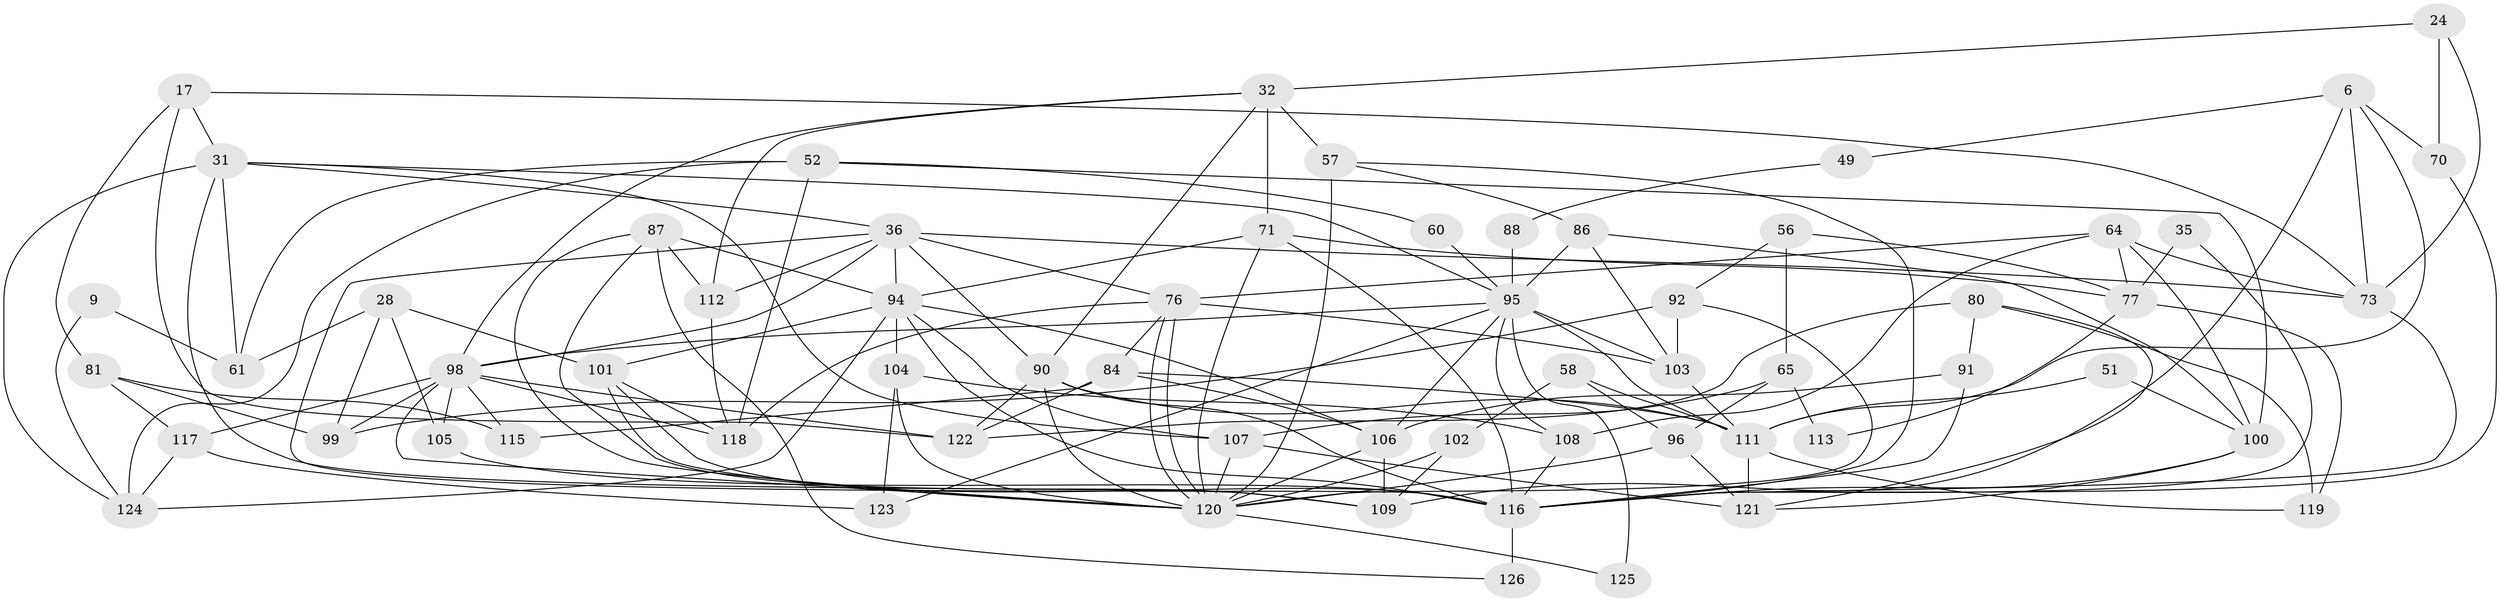 // original degree distribution, {3: 0.2698412698412698, 4: 0.2857142857142857, 5: 0.1984126984126984, 2: 0.12698412698412698, 6: 0.07142857142857142, 7: 0.023809523809523808, 9: 0.015873015873015872, 8: 0.007936507936507936}
// Generated by graph-tools (version 1.1) at 2025/49/03/09/25 04:49:26]
// undirected, 63 vertices, 152 edges
graph export_dot {
graph [start="1"]
  node [color=gray90,style=filled];
  6 [super="+3"];
  9;
  17;
  24;
  28;
  31 [super="+27"];
  32;
  35;
  36 [super="+33"];
  49;
  51;
  52 [super="+18"];
  56;
  57 [super="+25"];
  58 [super="+55"];
  60;
  61;
  64 [super="+45"];
  65 [super="+47"];
  70;
  71 [super="+16+30"];
  73 [super="+23"];
  76 [super="+14"];
  77 [super="+68"];
  80;
  81;
  84 [super="+67"];
  86 [super="+20"];
  87;
  88;
  90 [super="+44"];
  91;
  92;
  94 [super="+22+19"];
  95 [super="+29+48+82"];
  96;
  98 [super="+39+79+85"];
  99 [super="+69"];
  100 [super="+62"];
  101 [super="+72"];
  102;
  103 [super="+83"];
  104;
  105 [super="+63"];
  106 [super="+78"];
  107 [super="+46"];
  108;
  109 [super="+26"];
  111 [super="+97"];
  112 [super="+74"];
  113;
  115 [super="+15"];
  116 [super="+11+114"];
  117;
  118;
  119;
  120 [super="+10+37+110"];
  121 [super="+42"];
  122;
  123;
  124 [super="+89"];
  125 [super="+66"];
  126 [super="+93"];
  6 -- 70;
  6 -- 49;
  6 -- 109;
  6 -- 111;
  6 -- 73;
  9 -- 124;
  9 -- 61;
  17 -- 73;
  17 -- 81;
  17 -- 122;
  17 -- 31;
  24 -- 32;
  24 -- 70;
  24 -- 73;
  28 -- 101;
  28 -- 61;
  28 -- 99;
  28 -- 105 [weight=2];
  31 -- 36 [weight=2];
  31 -- 124 [weight=2];
  31 -- 61;
  31 -- 95;
  31 -- 109;
  31 -- 107;
  32 -- 90;
  32 -- 57 [weight=2];
  32 -- 112;
  32 -- 71;
  32 -- 98;
  35 -- 77;
  35 -- 116;
  36 -- 73;
  36 -- 76;
  36 -- 90 [weight=2];
  36 -- 94;
  36 -- 98 [weight=2];
  36 -- 112;
  36 -- 116;
  49 -- 88;
  51 -- 100;
  51 -- 111;
  52 -- 118;
  52 -- 100;
  52 -- 124 [weight=2];
  52 -- 61;
  52 -- 60;
  56 -- 92;
  56 -- 65;
  56 -- 77;
  57 -- 86;
  57 -- 120 [weight=3];
  57 -- 116;
  58 -- 102 [weight=2];
  58 -- 96;
  58 -- 111 [weight=2];
  60 -- 95;
  64 -- 108;
  64 -- 76;
  64 -- 77;
  64 -- 73;
  64 -- 100;
  65 -- 96 [weight=2];
  65 -- 113;
  65 -- 107;
  70 -- 116;
  71 -- 94 [weight=2];
  71 -- 77 [weight=2];
  71 -- 116;
  71 -- 120;
  73 -- 116 [weight=2];
  76 -- 120 [weight=2];
  76 -- 120;
  76 -- 84;
  76 -- 118;
  76 -- 103;
  77 -- 113;
  77 -- 119;
  80 -- 122;
  80 -- 91;
  80 -- 119;
  80 -- 121;
  81 -- 117;
  81 -- 99 [weight=2];
  81 -- 115 [weight=2];
  84 -- 122;
  84 -- 115;
  84 -- 111;
  84 -- 106;
  86 -- 95 [weight=2];
  86 -- 100;
  86 -- 103;
  87 -- 109;
  87 -- 126 [weight=2];
  87 -- 94;
  87 -- 112;
  87 -- 120;
  88 -- 95 [weight=2];
  90 -- 116;
  90 -- 122;
  90 -- 120;
  90 -- 111;
  91 -- 116;
  91 -- 106;
  92 -- 99;
  92 -- 103 [weight=2];
  92 -- 120;
  94 -- 107;
  94 -- 116;
  94 -- 104;
  94 -- 101 [weight=2];
  94 -- 124;
  94 -- 106;
  95 -- 111;
  95 -- 123;
  95 -- 108;
  95 -- 125 [weight=3];
  95 -- 103;
  95 -- 106;
  95 -- 98 [weight=2];
  96 -- 121;
  96 -- 120;
  98 -- 117;
  98 -- 122;
  98 -- 99;
  98 -- 105;
  98 -- 115;
  98 -- 118;
  98 -- 120 [weight=2];
  100 -- 116 [weight=2];
  100 -- 121;
  101 -- 120;
  101 -- 118;
  101 -- 116 [weight=2];
  102 -- 109;
  102 -- 120;
  103 -- 111;
  104 -- 108;
  104 -- 123;
  104 -- 120;
  105 -- 116 [weight=2];
  106 -- 120 [weight=2];
  106 -- 109;
  107 -- 121;
  107 -- 120;
  108 -- 116;
  111 -- 119;
  111 -- 121;
  112 -- 118;
  116 -- 126 [weight=3];
  117 -- 123;
  117 -- 124;
  120 -- 125;
}
